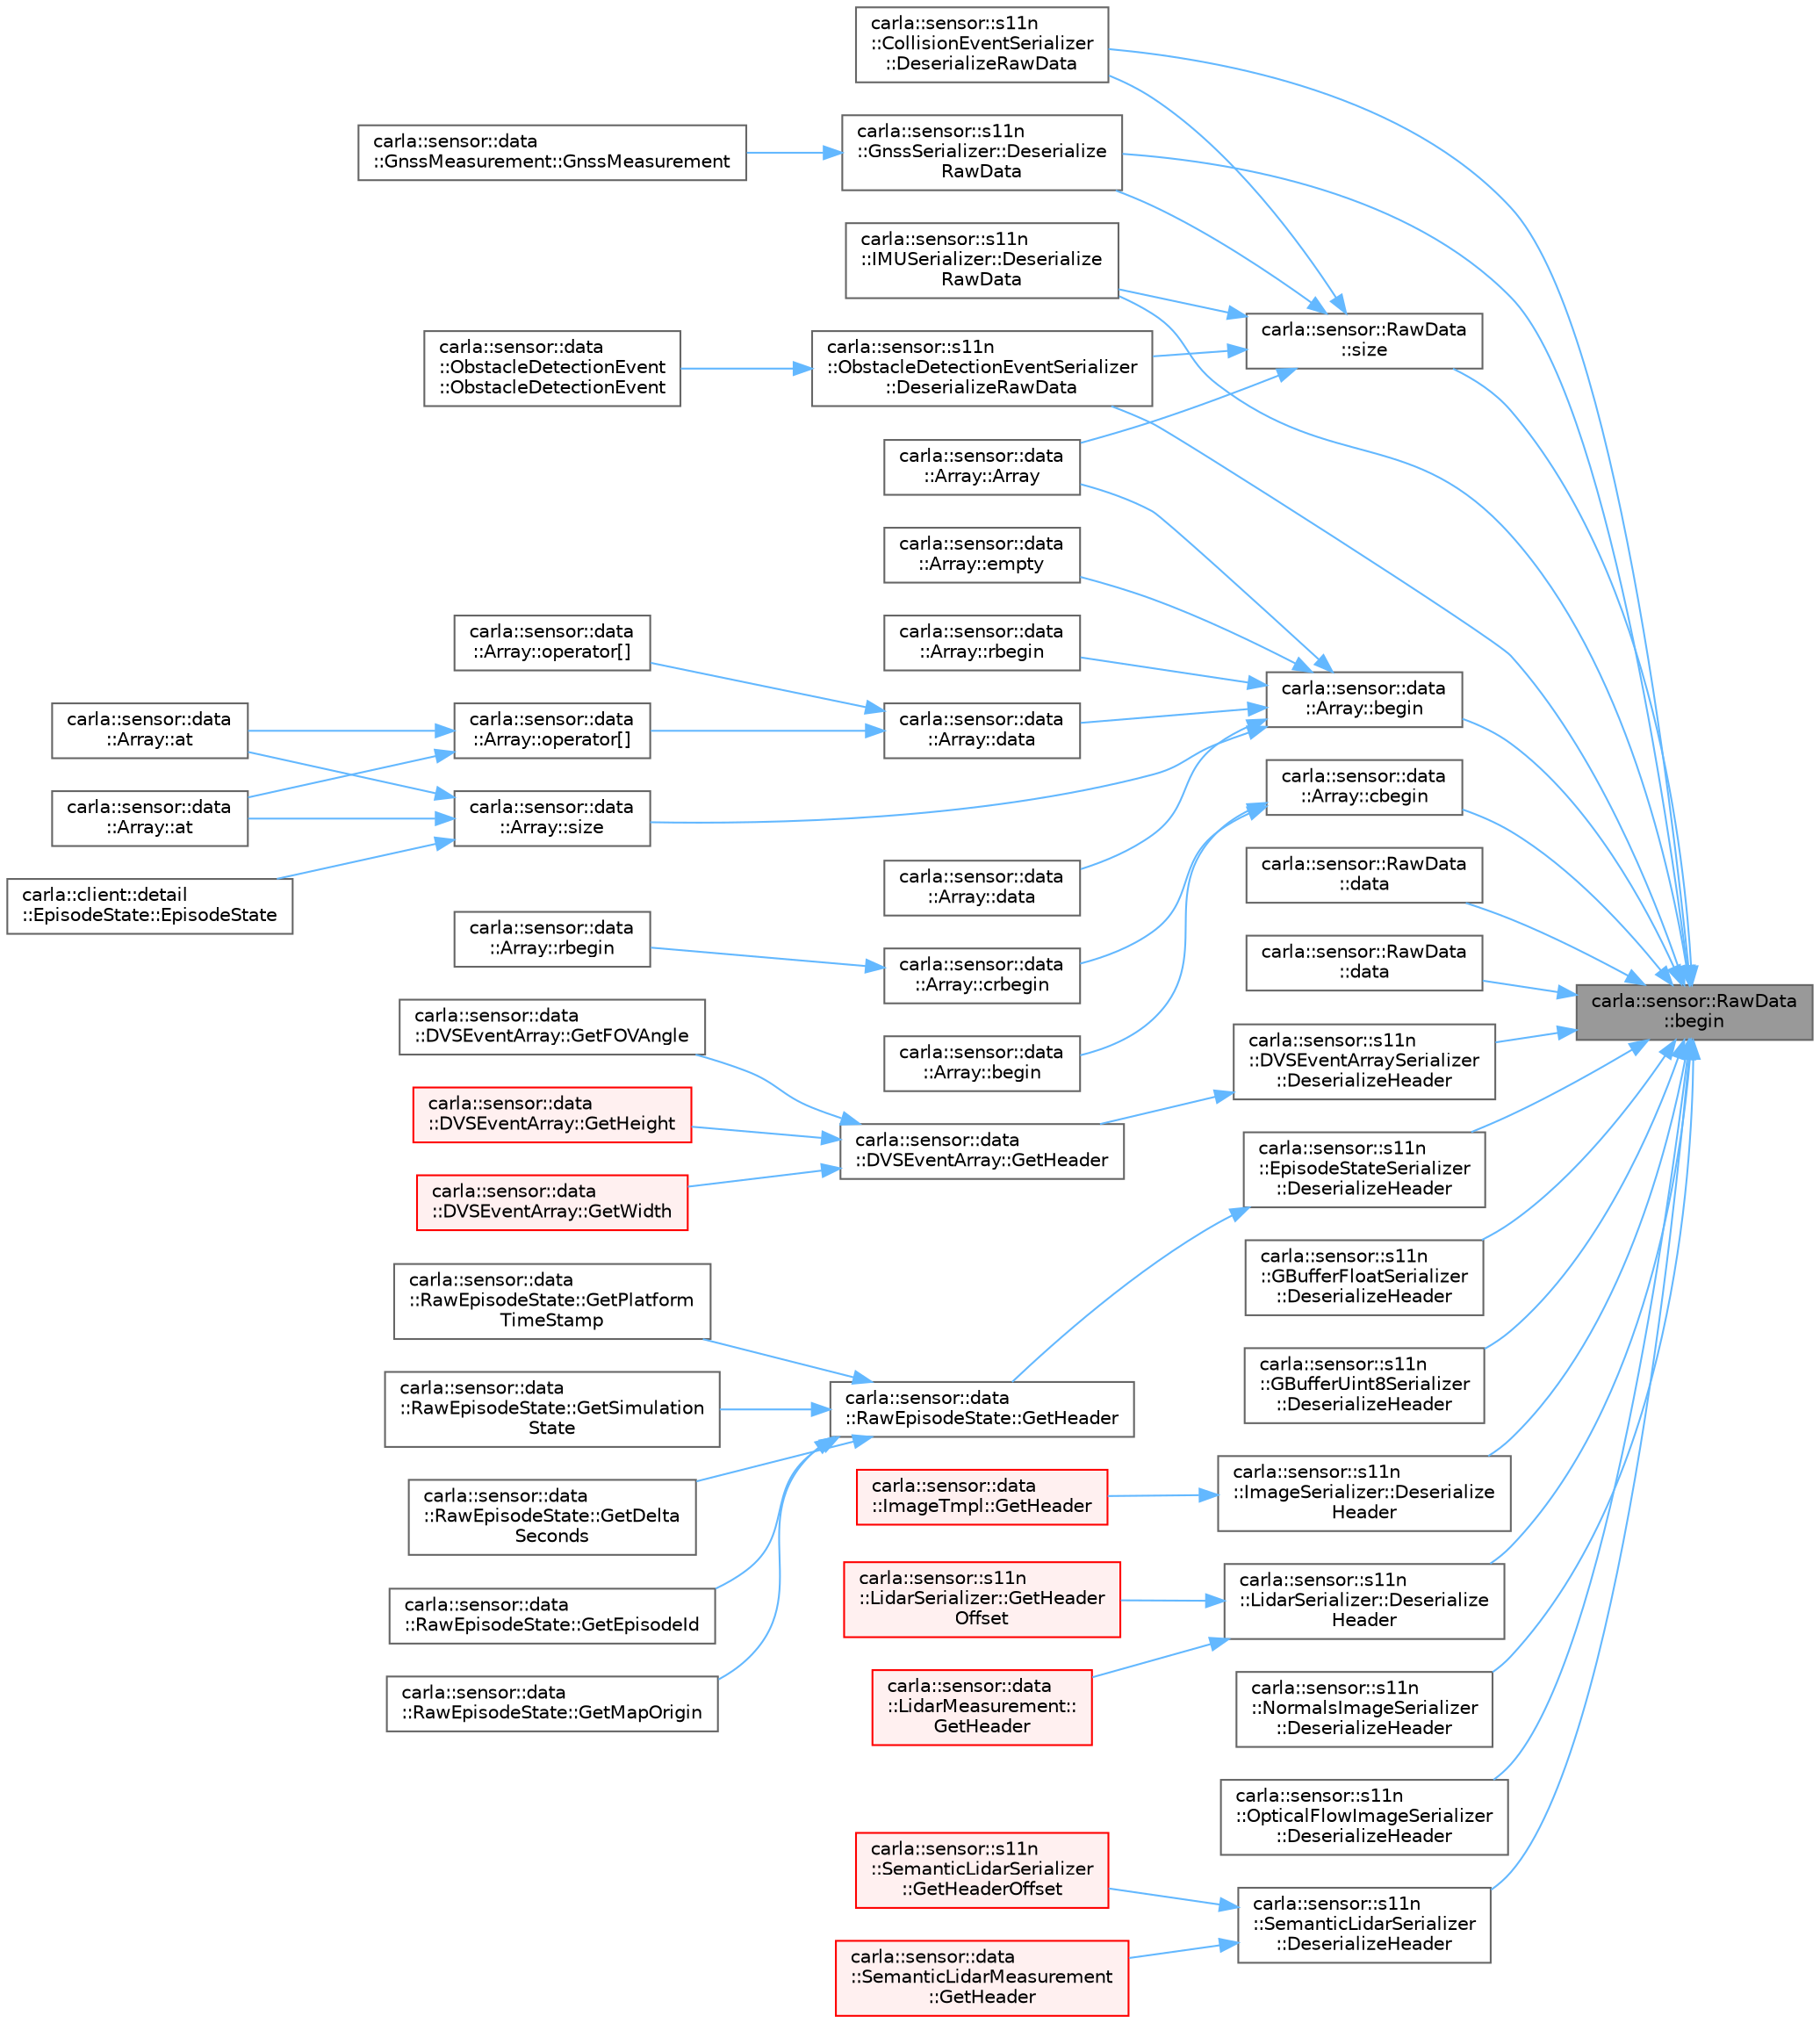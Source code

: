 digraph "carla::sensor::RawData::begin"
{
 // INTERACTIVE_SVG=YES
 // LATEX_PDF_SIZE
  bgcolor="transparent";
  edge [fontname=Helvetica,fontsize=10,labelfontname=Helvetica,labelfontsize=10];
  node [fontname=Helvetica,fontsize=10,shape=box,height=0.2,width=0.4];
  rankdir="RL";
  Node1 [id="Node000001",label="carla::sensor::RawData\l::begin",height=0.2,width=0.4,color="gray40", fillcolor="grey60", style="filled", fontcolor="black",tooltip="Begin iterator to the data generated by the sensor."];
  Node1 -> Node2 [id="edge1_Node000001_Node000002",dir="back",color="steelblue1",style="solid",tooltip=" "];
  Node2 [id="Node000002",label="carla::sensor::data\l::Array::begin",height=0.2,width=0.4,color="grey40", fillcolor="white", style="filled",URL="$d2/dcc/classcarla_1_1sensor_1_1data_1_1Array.html#ad4106c884d01f339c75bf33f480da7d2",tooltip=" "];
  Node2 -> Node3 [id="edge2_Node000002_Node000003",dir="back",color="steelblue1",style="solid",tooltip=" "];
  Node3 [id="Node000003",label="carla::sensor::data\l::Array::Array",height=0.2,width=0.4,color="grey40", fillcolor="white", style="filled",URL="$d2/dcc/classcarla_1_1sensor_1_1data_1_1Array.html#a0bbb02616c862c8969d94feac57dc8fd",tooltip=" "];
  Node2 -> Node4 [id="edge3_Node000002_Node000004",dir="back",color="steelblue1",style="solid",tooltip=" "];
  Node4 [id="Node000004",label="carla::sensor::data\l::Array::data",height=0.2,width=0.4,color="grey40", fillcolor="white", style="filled",URL="$d2/dcc/classcarla_1_1sensor_1_1data_1_1Array.html#aaba8587c9e8b3bfab47ab14b92fe2c11",tooltip=" "];
  Node4 -> Node5 [id="edge4_Node000004_Node000005",dir="back",color="steelblue1",style="solid",tooltip=" "];
  Node5 [id="Node000005",label="carla::sensor::data\l::Array::operator[]",height=0.2,width=0.4,color="grey40", fillcolor="white", style="filled",URL="$d2/dcc/classcarla_1_1sensor_1_1data_1_1Array.html#a6da385e09a9a25e1bc70f415af353e24",tooltip=" "];
  Node5 -> Node6 [id="edge5_Node000005_Node000006",dir="back",color="steelblue1",style="solid",tooltip=" "];
  Node6 [id="Node000006",label="carla::sensor::data\l::Array::at",height=0.2,width=0.4,color="grey40", fillcolor="white", style="filled",URL="$d2/dcc/classcarla_1_1sensor_1_1data_1_1Array.html#ac5afe29e1647fd161dfafe6f3aed9508",tooltip=" "];
  Node5 -> Node7 [id="edge6_Node000005_Node000007",dir="back",color="steelblue1",style="solid",tooltip=" "];
  Node7 [id="Node000007",label="carla::sensor::data\l::Array::at",height=0.2,width=0.4,color="grey40", fillcolor="white", style="filled",URL="$d2/dcc/classcarla_1_1sensor_1_1data_1_1Array.html#a1c2868d24003355938fa4b905568c990",tooltip=" "];
  Node4 -> Node8 [id="edge7_Node000004_Node000008",dir="back",color="steelblue1",style="solid",tooltip=" "];
  Node8 [id="Node000008",label="carla::sensor::data\l::Array::operator[]",height=0.2,width=0.4,color="grey40", fillcolor="white", style="filled",URL="$d2/dcc/classcarla_1_1sensor_1_1data_1_1Array.html#a661fc438ddf6de6a612bf61bac8058c3",tooltip=" "];
  Node2 -> Node9 [id="edge8_Node000002_Node000009",dir="back",color="steelblue1",style="solid",tooltip=" "];
  Node9 [id="Node000009",label="carla::sensor::data\l::Array::data",height=0.2,width=0.4,color="grey40", fillcolor="white", style="filled",URL="$d2/dcc/classcarla_1_1sensor_1_1data_1_1Array.html#a3c69471e62a52869989a1ab3b1ec38d3",tooltip=" "];
  Node2 -> Node10 [id="edge9_Node000002_Node000010",dir="back",color="steelblue1",style="solid",tooltip=" "];
  Node10 [id="Node000010",label="carla::sensor::data\l::Array::empty",height=0.2,width=0.4,color="grey40", fillcolor="white", style="filled",URL="$d2/dcc/classcarla_1_1sensor_1_1data_1_1Array.html#a45922732dcb2e5735e430eb0927ba1b2",tooltip=" "];
  Node2 -> Node11 [id="edge10_Node000002_Node000011",dir="back",color="steelblue1",style="solid",tooltip=" "];
  Node11 [id="Node000011",label="carla::sensor::data\l::Array::rbegin",height=0.2,width=0.4,color="grey40", fillcolor="white", style="filled",URL="$d2/dcc/classcarla_1_1sensor_1_1data_1_1Array.html#ae81805629a78702b2ff0992fd3b97419",tooltip=" "];
  Node2 -> Node12 [id="edge11_Node000002_Node000012",dir="back",color="steelblue1",style="solid",tooltip=" "];
  Node12 [id="Node000012",label="carla::sensor::data\l::Array::size",height=0.2,width=0.4,color="grey40", fillcolor="white", style="filled",URL="$d2/dcc/classcarla_1_1sensor_1_1data_1_1Array.html#aa74c92285dda9ebeba4094ef12b6f50b",tooltip=" "];
  Node12 -> Node6 [id="edge12_Node000012_Node000006",dir="back",color="steelblue1",style="solid",tooltip=" "];
  Node12 -> Node7 [id="edge13_Node000012_Node000007",dir="back",color="steelblue1",style="solid",tooltip=" "];
  Node12 -> Node13 [id="edge14_Node000012_Node000013",dir="back",color="steelblue1",style="solid",tooltip=" "];
  Node13 [id="Node000013",label="carla::client::detail\l::EpisodeState::EpisodeState",height=0.2,width=0.4,color="grey40", fillcolor="white", style="filled",URL="$d5/dbf/classcarla_1_1client_1_1detail_1_1EpisodeState.html#a176983fe6d1cb512c433fcd4167fd0f6",tooltip=" "];
  Node1 -> Node14 [id="edge15_Node000001_Node000014",dir="back",color="steelblue1",style="solid",tooltip=" "];
  Node14 [id="Node000014",label="carla::sensor::data\l::Array::cbegin",height=0.2,width=0.4,color="grey40", fillcolor="white", style="filled",URL="$d2/dcc/classcarla_1_1sensor_1_1data_1_1Array.html#a402615b6d9b50f138f8925fb12d92697",tooltip=" "];
  Node14 -> Node15 [id="edge16_Node000014_Node000015",dir="back",color="steelblue1",style="solid",tooltip=" "];
  Node15 [id="Node000015",label="carla::sensor::data\l::Array::begin",height=0.2,width=0.4,color="grey40", fillcolor="white", style="filled",URL="$d2/dcc/classcarla_1_1sensor_1_1data_1_1Array.html#a49be88916960e7a74f84c11fe6a55008",tooltip=" "];
  Node14 -> Node16 [id="edge17_Node000014_Node000016",dir="back",color="steelblue1",style="solid",tooltip=" "];
  Node16 [id="Node000016",label="carla::sensor::data\l::Array::crbegin",height=0.2,width=0.4,color="grey40", fillcolor="white", style="filled",URL="$d2/dcc/classcarla_1_1sensor_1_1data_1_1Array.html#a577c4ef3bd76c1bf0014583d3fee2456",tooltip=" "];
  Node16 -> Node17 [id="edge18_Node000016_Node000017",dir="back",color="steelblue1",style="solid",tooltip=" "];
  Node17 [id="Node000017",label="carla::sensor::data\l::Array::rbegin",height=0.2,width=0.4,color="grey40", fillcolor="white", style="filled",URL="$d2/dcc/classcarla_1_1sensor_1_1data_1_1Array.html#a5a945846c5fc30209f87704750c09a74",tooltip=" "];
  Node1 -> Node18 [id="edge19_Node000001_Node000018",dir="back",color="steelblue1",style="solid",tooltip=" "];
  Node18 [id="Node000018",label="carla::sensor::RawData\l::data",height=0.2,width=0.4,color="grey40", fillcolor="white", style="filled",URL="$d3/da0/classcarla_1_1sensor_1_1RawData.html#a6a5cc3f291c52347164d6a127f3200c6",tooltip="Retrieve a pointer to the memory containing the data generated by the sensor."];
  Node1 -> Node19 [id="edge20_Node000001_Node000019",dir="back",color="steelblue1",style="solid",tooltip=" "];
  Node19 [id="Node000019",label="carla::sensor::RawData\l::data",height=0.2,width=0.4,color="grey40", fillcolor="white", style="filled",URL="$d3/da0/classcarla_1_1sensor_1_1RawData.html#a9387ab968d74b0c67e6c71610d61fca9",tooltip="Retrieve a pointer to the memory containing the data generated by the sensor."];
  Node1 -> Node20 [id="edge21_Node000001_Node000020",dir="back",color="steelblue1",style="solid",tooltip=" "];
  Node20 [id="Node000020",label="carla::sensor::s11n\l::DVSEventArraySerializer\l::DeserializeHeader",height=0.2,width=0.4,color="grey40", fillcolor="white", style="filled",URL="$db/ddd/classcarla_1_1sensor_1_1s11n_1_1DVSEventArraySerializer.html#a2ec616399df6f265a6371c30f8ebde6d",tooltip=" "];
  Node20 -> Node21 [id="edge22_Node000020_Node000021",dir="back",color="steelblue1",style="solid",tooltip=" "];
  Node21 [id="Node000021",label="carla::sensor::data\l::DVSEventArray::GetHeader",height=0.2,width=0.4,color="grey40", fillcolor="white", style="filled",URL="$df/dc1/classcarla_1_1sensor_1_1data_1_1DVSEventArray.html#a1570b7b009d7024ba0e1eb3bbdb91864",tooltip=" "];
  Node21 -> Node22 [id="edge23_Node000021_Node000022",dir="back",color="steelblue1",style="solid",tooltip=" "];
  Node22 [id="Node000022",label="carla::sensor::data\l::DVSEventArray::GetFOVAngle",height=0.2,width=0.4,color="grey40", fillcolor="white", style="filled",URL="$df/dc1/classcarla_1_1sensor_1_1data_1_1DVSEventArray.html#aec6b812c9d3fd541d7cb1361ef4935d6",tooltip="Get horizontal field of view of the image in degrees."];
  Node21 -> Node23 [id="edge24_Node000021_Node000023",dir="back",color="steelblue1",style="solid",tooltip=" "];
  Node23 [id="Node000023",label="carla::sensor::data\l::DVSEventArray::GetHeight",height=0.2,width=0.4,color="red", fillcolor="#FFF0F0", style="filled",URL="$df/dc1/classcarla_1_1sensor_1_1data_1_1DVSEventArray.html#aabe2886c6aa8e629f4f41e312099791b",tooltip="Get image height in pixels."];
  Node21 -> Node25 [id="edge25_Node000021_Node000025",dir="back",color="steelblue1",style="solid",tooltip=" "];
  Node25 [id="Node000025",label="carla::sensor::data\l::DVSEventArray::GetWidth",height=0.2,width=0.4,color="red", fillcolor="#FFF0F0", style="filled",URL="$df/dc1/classcarla_1_1sensor_1_1data_1_1DVSEventArray.html#aee582abd82970258bc69dbdc0c9bffc4",tooltip="Get image width in pixels."];
  Node1 -> Node26 [id="edge26_Node000001_Node000026",dir="back",color="steelblue1",style="solid",tooltip=" "];
  Node26 [id="Node000026",label="carla::sensor::s11n\l::EpisodeStateSerializer\l::DeserializeHeader",height=0.2,width=0.4,color="grey40", fillcolor="white", style="filled",URL="$da/d5d/classcarla_1_1sensor_1_1s11n_1_1EpisodeStateSerializer.html#ab34ec071fbffbe3786858ca8e02eff3a",tooltip=" "];
  Node26 -> Node27 [id="edge27_Node000026_Node000027",dir="back",color="steelblue1",style="solid",tooltip=" "];
  Node27 [id="Node000027",label="carla::sensor::data\l::RawEpisodeState::GetHeader",height=0.2,width=0.4,color="grey40", fillcolor="white", style="filled",URL="$d4/d68/classcarla_1_1sensor_1_1data_1_1RawEpisodeState.html#a41c627f3fa5914603df00ae7c2acb82e",tooltip=" "];
  Node27 -> Node28 [id="edge28_Node000027_Node000028",dir="back",color="steelblue1",style="solid",tooltip=" "];
  Node28 [id="Node000028",label="carla::sensor::data\l::RawEpisodeState::GetDelta\lSeconds",height=0.2,width=0.4,color="grey40", fillcolor="white", style="filled",URL="$d4/d68/classcarla_1_1sensor_1_1data_1_1RawEpisodeState.html#ab323af3d6eae58aaeceb6c38eefa88ce",tooltip="Simulated seconds elapsed since previous frame."];
  Node27 -> Node29 [id="edge29_Node000027_Node000029",dir="back",color="steelblue1",style="solid",tooltip=" "];
  Node29 [id="Node000029",label="carla::sensor::data\l::RawEpisodeState::GetEpisodeId",height=0.2,width=0.4,color="grey40", fillcolor="white", style="filled",URL="$d4/d68/classcarla_1_1sensor_1_1data_1_1RawEpisodeState.html#aa112fa12e8546738a1bfce4ba0f9b92b",tooltip="Unique id of the episode at which this data was generated."];
  Node27 -> Node30 [id="edge30_Node000027_Node000030",dir="back",color="steelblue1",style="solid",tooltip=" "];
  Node30 [id="Node000030",label="carla::sensor::data\l::RawEpisodeState::GetMapOrigin",height=0.2,width=0.4,color="grey40", fillcolor="white", style="filled",URL="$d4/d68/classcarla_1_1sensor_1_1data_1_1RawEpisodeState.html#a70898ae33e41e3511ae83d21cff6b13d",tooltip=" "];
  Node27 -> Node31 [id="edge31_Node000027_Node000031",dir="back",color="steelblue1",style="solid",tooltip=" "];
  Node31 [id="Node000031",label="carla::sensor::data\l::RawEpisodeState::GetPlatform\lTimeStamp",height=0.2,width=0.4,color="grey40", fillcolor="white", style="filled",URL="$d4/d68/classcarla_1_1sensor_1_1data_1_1RawEpisodeState.html#a6841c35aca82054f07da4b154b720758",tooltip="Time-stamp of the frame at which this measurement was taken, in seconds as given by the OS."];
  Node27 -> Node32 [id="edge32_Node000027_Node000032",dir="back",color="steelblue1",style="solid",tooltip=" "];
  Node32 [id="Node000032",label="carla::sensor::data\l::RawEpisodeState::GetSimulation\lState",height=0.2,width=0.4,color="grey40", fillcolor="white", style="filled",URL="$d4/d68/classcarla_1_1sensor_1_1data_1_1RawEpisodeState.html#a11a23930d261981a4ef7bf407058e90a",tooltip="Simulation state flags"];
  Node1 -> Node33 [id="edge33_Node000001_Node000033",dir="back",color="steelblue1",style="solid",tooltip=" "];
  Node33 [id="Node000033",label="carla::sensor::s11n\l::GBufferFloatSerializer\l::DeserializeHeader",height=0.2,width=0.4,color="grey40", fillcolor="white", style="filled",URL="$d8/da1/classcarla_1_1sensor_1_1s11n_1_1GBufferFloatSerializer.html#a816110e356749956dad377d40b94e71f",tooltip=" "];
  Node1 -> Node34 [id="edge34_Node000001_Node000034",dir="back",color="steelblue1",style="solid",tooltip=" "];
  Node34 [id="Node000034",label="carla::sensor::s11n\l::GBufferUint8Serializer\l::DeserializeHeader",height=0.2,width=0.4,color="grey40", fillcolor="white", style="filled",URL="$d9/d9a/classcarla_1_1sensor_1_1s11n_1_1GBufferUint8Serializer.html#a18dfeb895871e5e9ee046af43004f8dc",tooltip=" "];
  Node1 -> Node35 [id="edge35_Node000001_Node000035",dir="back",color="steelblue1",style="solid",tooltip=" "];
  Node35 [id="Node000035",label="carla::sensor::s11n\l::ImageSerializer::Deserialize\lHeader",height=0.2,width=0.4,color="grey40", fillcolor="white", style="filled",URL="$db/dba/classcarla_1_1sensor_1_1s11n_1_1ImageSerializer.html#aa3fdfba42660f9865b1967194a34b755",tooltip=" "];
  Node35 -> Node36 [id="edge36_Node000035_Node000036",dir="back",color="steelblue1",style="solid",tooltip=" "];
  Node36 [id="Node000036",label="carla::sensor::data\l::ImageTmpl::GetHeader",height=0.2,width=0.4,color="red", fillcolor="#FFF0F0", style="filled",URL="$df/d55/classcarla_1_1sensor_1_1data_1_1ImageTmpl.html#afdc0f33247d9775258c2cf82a64d8d33",tooltip=" "];
  Node1 -> Node41 [id="edge37_Node000001_Node000041",dir="back",color="steelblue1",style="solid",tooltip=" "];
  Node41 [id="Node000041",label="carla::sensor::s11n\l::LidarSerializer::Deserialize\lHeader",height=0.2,width=0.4,color="grey40", fillcolor="white", style="filled",URL="$dc/d6a/classcarla_1_1sensor_1_1s11n_1_1LidarSerializer.html#ae5a49baca70ce28ef427df4e6a9c9be1",tooltip=" "];
  Node41 -> Node42 [id="edge38_Node000041_Node000042",dir="back",color="steelblue1",style="solid",tooltip=" "];
  Node42 [id="Node000042",label="carla::sensor::data\l::LidarMeasurement::\lGetHeader",height=0.2,width=0.4,color="red", fillcolor="#FFF0F0", style="filled",URL="$df/d8d/classcarla_1_1sensor_1_1data_1_1LidarMeasurement.html#ac6874dd8456f4ad5d9c0bb19a1f411c8",tooltip=" "];
  Node41 -> Node46 [id="edge39_Node000041_Node000046",dir="back",color="steelblue1",style="solid",tooltip=" "];
  Node46 [id="Node000046",label="carla::sensor::s11n\l::LidarSerializer::GetHeader\lOffset",height=0.2,width=0.4,color="red", fillcolor="#FFF0F0", style="filled",URL="$dc/d6a/classcarla_1_1sensor_1_1s11n_1_1LidarSerializer.html#ae69b82b5fb55ff03e29e98ba2d7fd149",tooltip=" "];
  Node1 -> Node48 [id="edge40_Node000001_Node000048",dir="back",color="steelblue1",style="solid",tooltip=" "];
  Node48 [id="Node000048",label="carla::sensor::s11n\l::NormalsImageSerializer\l::DeserializeHeader",height=0.2,width=0.4,color="grey40", fillcolor="white", style="filled",URL="$d6/dcb/classcarla_1_1sensor_1_1s11n_1_1NormalsImageSerializer.html#a269fcbb305cc4e0c7a3d663cdd4a5f6a",tooltip=" "];
  Node1 -> Node49 [id="edge41_Node000001_Node000049",dir="back",color="steelblue1",style="solid",tooltip=" "];
  Node49 [id="Node000049",label="carla::sensor::s11n\l::OpticalFlowImageSerializer\l::DeserializeHeader",height=0.2,width=0.4,color="grey40", fillcolor="white", style="filled",URL="$d1/d0f/classcarla_1_1sensor_1_1s11n_1_1OpticalFlowImageSerializer.html#adabbff9dbd476a4b3d0670d3b9562c20",tooltip=" "];
  Node1 -> Node50 [id="edge42_Node000001_Node000050",dir="back",color="steelblue1",style="solid",tooltip=" "];
  Node50 [id="Node000050",label="carla::sensor::s11n\l::SemanticLidarSerializer\l::DeserializeHeader",height=0.2,width=0.4,color="grey40", fillcolor="white", style="filled",URL="$d2/ddd/classcarla_1_1sensor_1_1s11n_1_1SemanticLidarSerializer.html#ab68ae9b756e680f15b810a9300b79d74",tooltip=" "];
  Node50 -> Node51 [id="edge43_Node000050_Node000051",dir="back",color="steelblue1",style="solid",tooltip=" "];
  Node51 [id="Node000051",label="carla::sensor::data\l::SemanticLidarMeasurement\l::GetHeader",height=0.2,width=0.4,color="red", fillcolor="#FFF0F0", style="filled",URL="$d0/dd5/classcarla_1_1sensor_1_1data_1_1SemanticLidarMeasurement.html#a2aac891ee4484400a8ecca70c7236d2f",tooltip=" "];
  Node50 -> Node55 [id="edge44_Node000050_Node000055",dir="back",color="steelblue1",style="solid",tooltip=" "];
  Node55 [id="Node000055",label="carla::sensor::s11n\l::SemanticLidarSerializer\l::GetHeaderOffset",height=0.2,width=0.4,color="red", fillcolor="#FFF0F0", style="filled",URL="$d2/ddd/classcarla_1_1sensor_1_1s11n_1_1SemanticLidarSerializer.html#aa62f50268366605137597a22efc437fa",tooltip=" "];
  Node1 -> Node57 [id="edge45_Node000001_Node000057",dir="back",color="steelblue1",style="solid",tooltip=" "];
  Node57 [id="Node000057",label="carla::sensor::s11n\l::CollisionEventSerializer\l::DeserializeRawData",height=0.2,width=0.4,color="grey40", fillcolor="white", style="filled",URL="$da/de4/classcarla_1_1sensor_1_1s11n_1_1CollisionEventSerializer.html#a371a9104f135008ece300eaf69f41934",tooltip=" "];
  Node1 -> Node58 [id="edge46_Node000001_Node000058",dir="back",color="steelblue1",style="solid",tooltip=" "];
  Node58 [id="Node000058",label="carla::sensor::s11n\l::GnssSerializer::Deserialize\lRawData",height=0.2,width=0.4,color="grey40", fillcolor="white", style="filled",URL="$d0/d49/classcarla_1_1sensor_1_1s11n_1_1GnssSerializer.html#af954d847f754091fb560deab43dd85c4",tooltip=" "];
  Node58 -> Node59 [id="edge47_Node000058_Node000059",dir="back",color="steelblue1",style="solid",tooltip=" "];
  Node59 [id="Node000059",label="carla::sensor::data\l::GnssMeasurement::GnssMeasurement",height=0.2,width=0.4,color="grey40", fillcolor="white", style="filled",URL="$d2/ddb/classcarla_1_1sensor_1_1data_1_1GnssMeasurement.html#a6216a0e4b8b495ae05f1b946ef0a5a13",tooltip=" "];
  Node1 -> Node60 [id="edge48_Node000001_Node000060",dir="back",color="steelblue1",style="solid",tooltip=" "];
  Node60 [id="Node000060",label="carla::sensor::s11n\l::IMUSerializer::Deserialize\lRawData",height=0.2,width=0.4,color="grey40", fillcolor="white", style="filled",URL="$dc/da1/classcarla_1_1sensor_1_1s11n_1_1IMUSerializer.html#ad393288dca1aba7bb57c55dff16b24b5",tooltip=" "];
  Node1 -> Node61 [id="edge49_Node000001_Node000061",dir="back",color="steelblue1",style="solid",tooltip=" "];
  Node61 [id="Node000061",label="carla::sensor::s11n\l::ObstacleDetectionEventSerializer\l::DeserializeRawData",height=0.2,width=0.4,color="grey40", fillcolor="white", style="filled",URL="$d9/d82/classcarla_1_1sensor_1_1s11n_1_1ObstacleDetectionEventSerializer.html#aaf400069620524e3367aa7bdb51dc0ee",tooltip=" "];
  Node61 -> Node62 [id="edge50_Node000061_Node000062",dir="back",color="steelblue1",style="solid",tooltip=" "];
  Node62 [id="Node000062",label="carla::sensor::data\l::ObstacleDetectionEvent\l::ObstacleDetectionEvent",height=0.2,width=0.4,color="grey40", fillcolor="white", style="filled",URL="$d3/d28/classcarla_1_1sensor_1_1data_1_1ObstacleDetectionEvent.html#adde998de0188eb44d081865d9e2f4257",tooltip=" "];
  Node1 -> Node63 [id="edge51_Node000001_Node000063",dir="back",color="steelblue1",style="solid",tooltip=" "];
  Node63 [id="Node000063",label="carla::sensor::RawData\l::size",height=0.2,width=0.4,color="grey40", fillcolor="white", style="filled",URL="$d3/da0/classcarla_1_1sensor_1_1RawData.html#ae79dc5e8f8cee2257efa411c4490e5ff",tooltip="Size in bytes of the data generated by the sensor."];
  Node63 -> Node3 [id="edge52_Node000063_Node000003",dir="back",color="steelblue1",style="solid",tooltip=" "];
  Node63 -> Node57 [id="edge53_Node000063_Node000057",dir="back",color="steelblue1",style="solid",tooltip=" "];
  Node63 -> Node58 [id="edge54_Node000063_Node000058",dir="back",color="steelblue1",style="solid",tooltip=" "];
  Node63 -> Node60 [id="edge55_Node000063_Node000060",dir="back",color="steelblue1",style="solid",tooltip=" "];
  Node63 -> Node61 [id="edge56_Node000063_Node000061",dir="back",color="steelblue1",style="solid",tooltip=" "];
}
